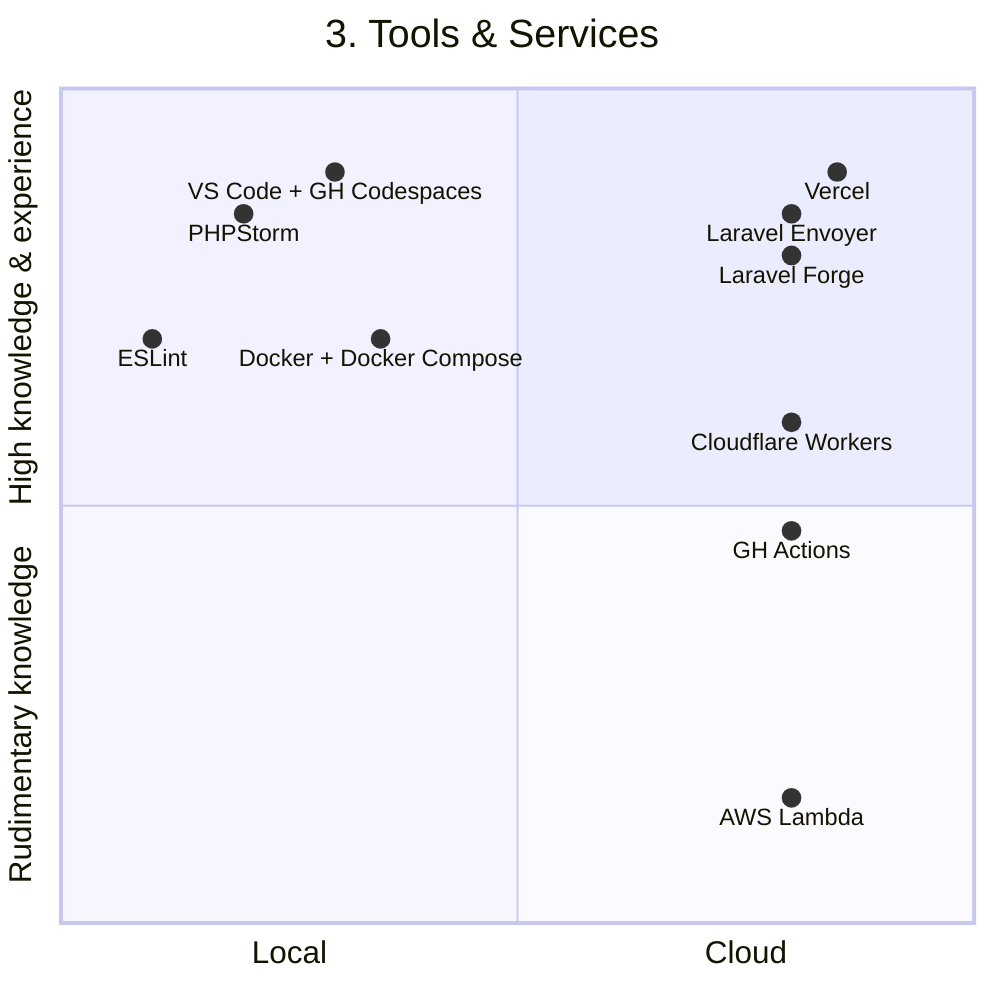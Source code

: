 quadrantChart
  title 3. Tools & Services
  x-axis Local --> Cloud
  y-axis Rudimentary knowledge --> High knowledge & experience
  VS Code + GH Codespaces: [0.3, 0.9]
  Docker + Docker Compose: [0.35, 0.7]
  ESLint: [0.1, 0.7]
  PHPStorm: [0.2, 0.85]
  Cloudflare Workers: [0.8, 0.6]
  Vercel: [0.85, 0.9]
  Laravel Envoyer: [0.8, 0.85]
  Laravel Forge: [0.8, 0.8]
  GH Actions: [0.8, 0.47]
  AWS Lambda: [0.8, 0.15]